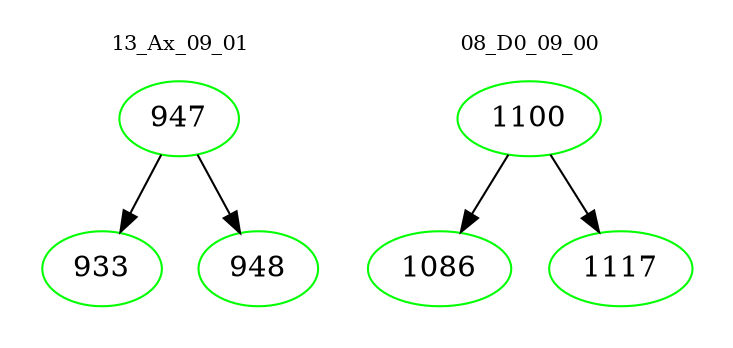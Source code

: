 digraph{
subgraph cluster_0 {
color = white
label = "13_Ax_09_01";
fontsize=10;
T0_947 [label="947", color="green"]
T0_947 -> T0_933 [color="black"]
T0_933 [label="933", color="green"]
T0_947 -> T0_948 [color="black"]
T0_948 [label="948", color="green"]
}
subgraph cluster_1 {
color = white
label = "08_D0_09_00";
fontsize=10;
T1_1100 [label="1100", color="green"]
T1_1100 -> T1_1086 [color="black"]
T1_1086 [label="1086", color="green"]
T1_1100 -> T1_1117 [color="black"]
T1_1117 [label="1117", color="green"]
}
}
